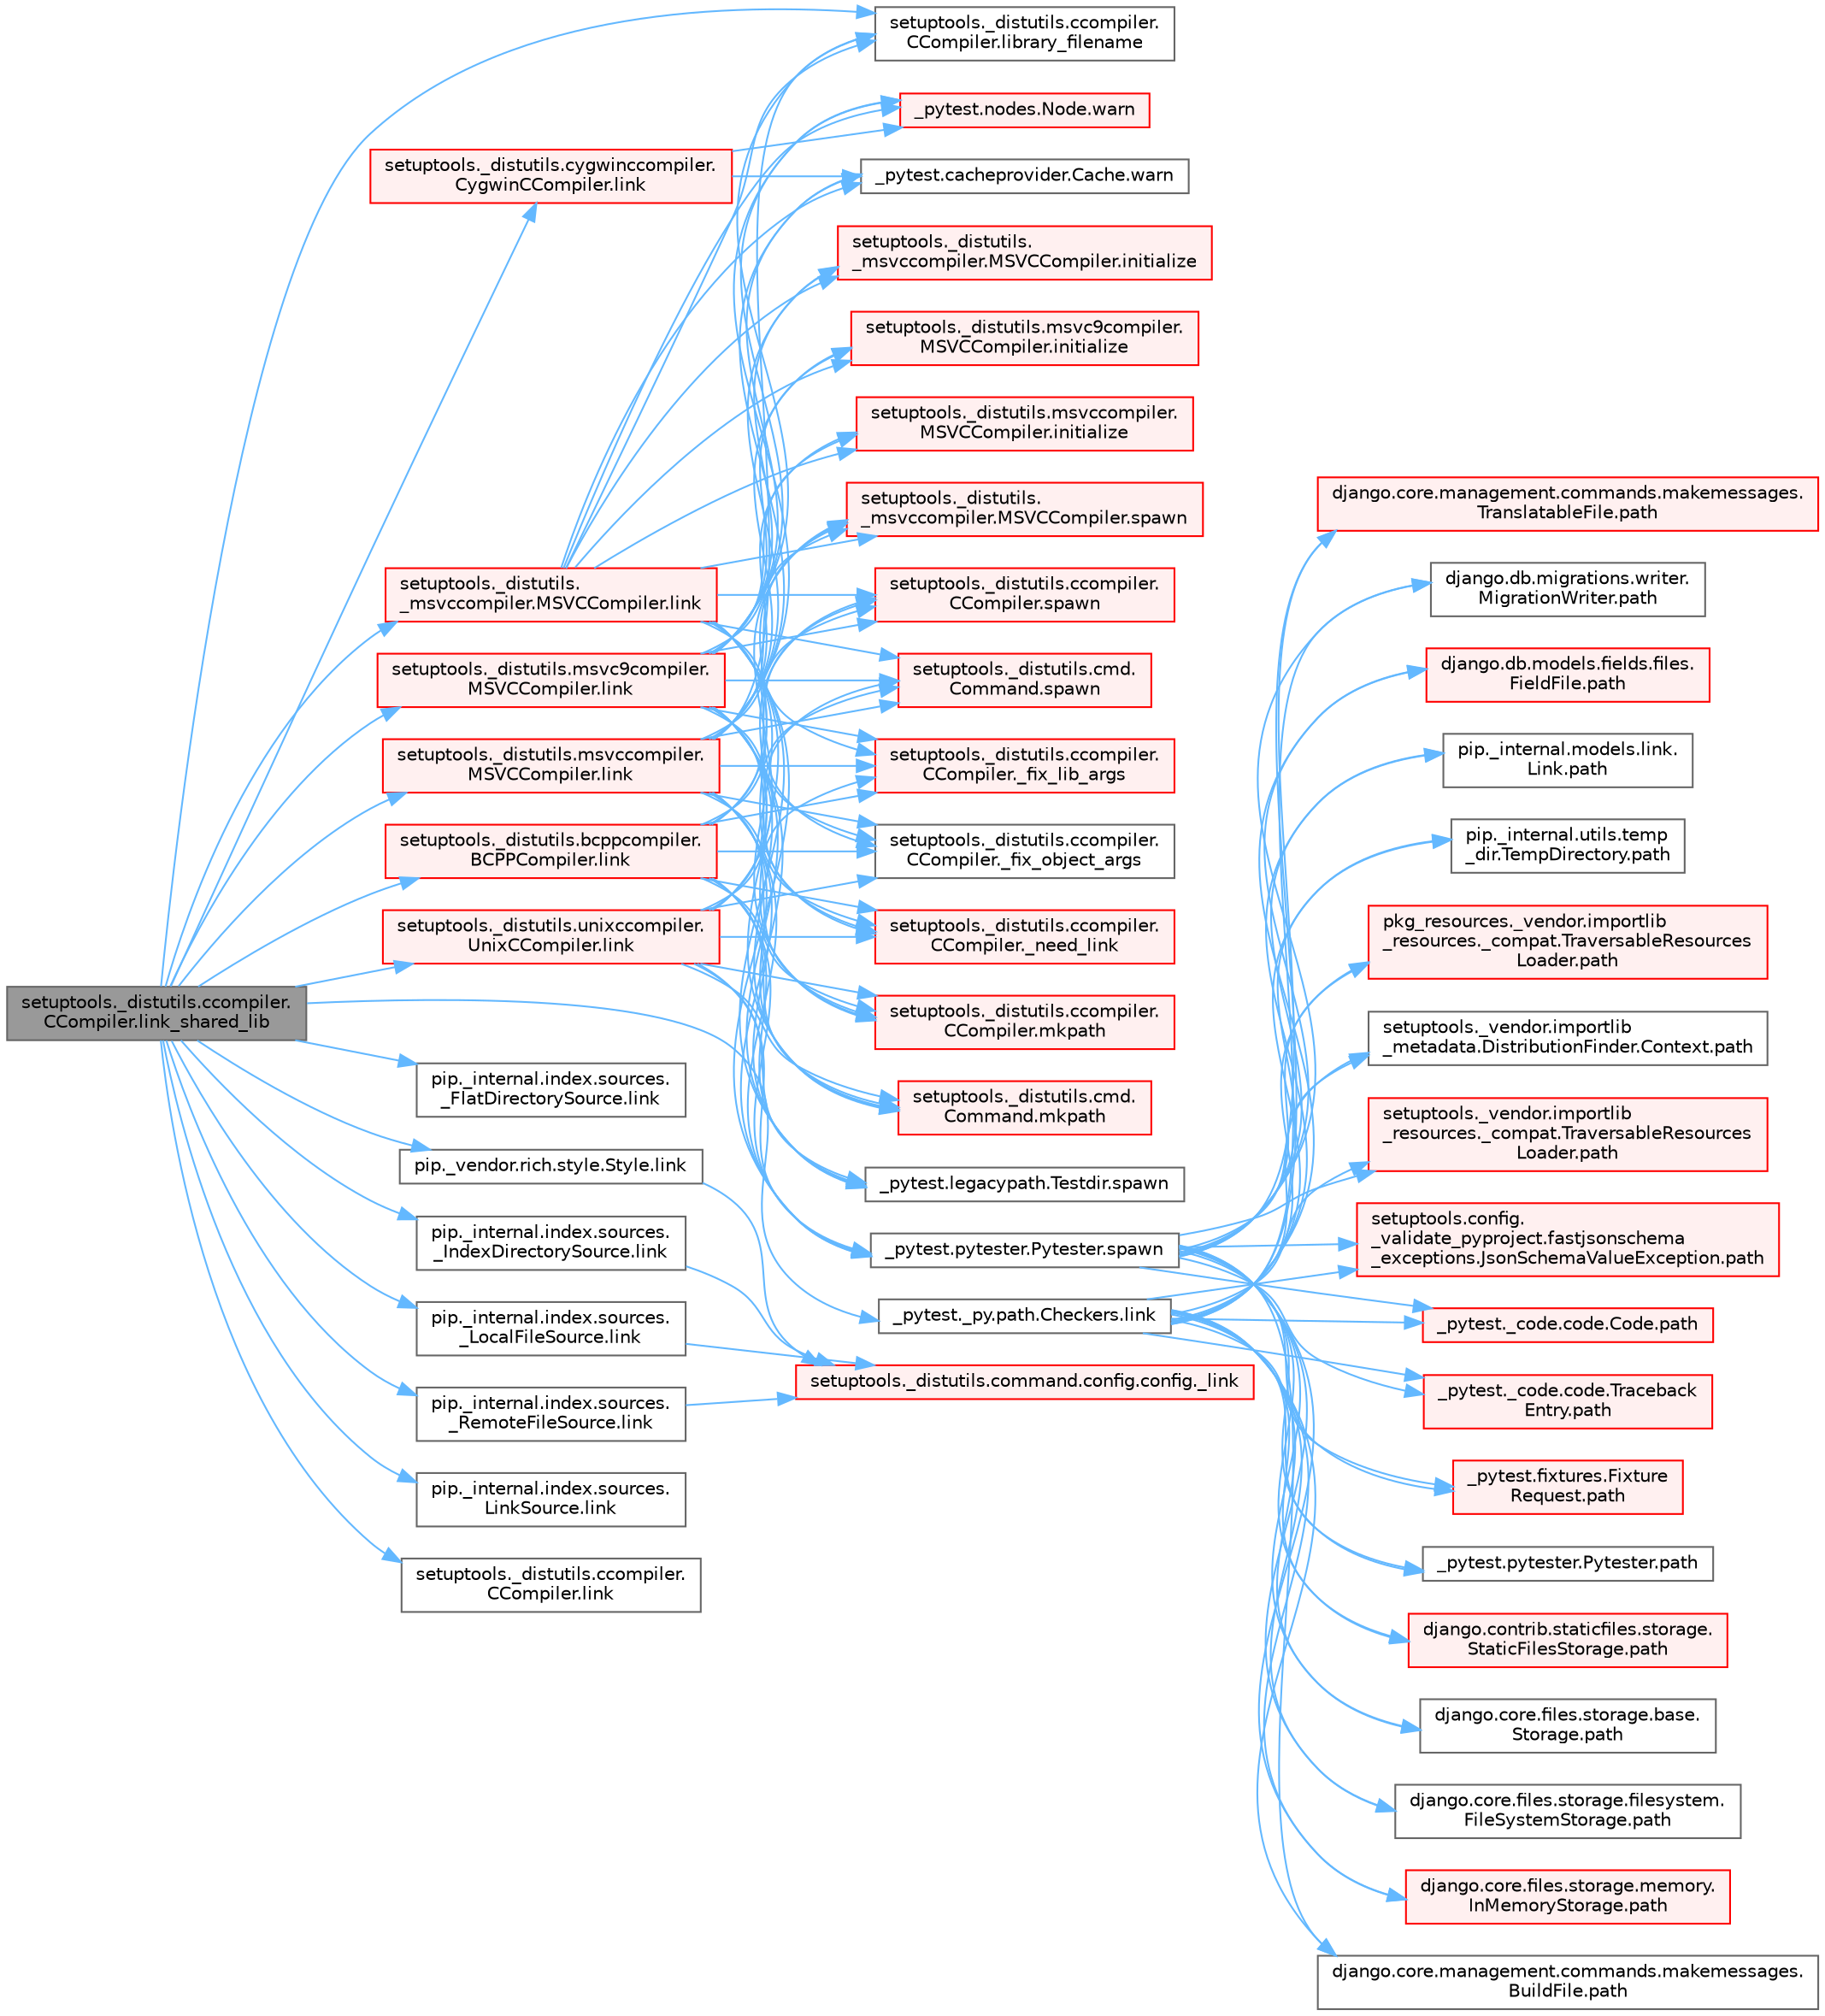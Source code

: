 digraph "setuptools._distutils.ccompiler.CCompiler.link_shared_lib"
{
 // LATEX_PDF_SIZE
  bgcolor="transparent";
  edge [fontname=Helvetica,fontsize=10,labelfontname=Helvetica,labelfontsize=10];
  node [fontname=Helvetica,fontsize=10,shape=box,height=0.2,width=0.4];
  rankdir="LR";
  Node1 [id="Node000001",label="setuptools._distutils.ccompiler.\lCCompiler.link_shared_lib",height=0.2,width=0.4,color="gray40", fillcolor="grey60", style="filled", fontcolor="black",tooltip=" "];
  Node1 -> Node2 [id="edge1_Node000001_Node000002",color="steelblue1",style="solid",tooltip=" "];
  Node2 [id="Node000002",label="setuptools._distutils.ccompiler.\lCCompiler.library_filename",height=0.2,width=0.4,color="grey40", fillcolor="white", style="filled",URL="$classsetuptools_1_1__distutils_1_1ccompiler_1_1_c_compiler.html#ad5c495d86dc0a8953c39e94c87a458c9",tooltip=" "];
  Node1 -> Node3 [id="edge2_Node000001_Node000003",color="steelblue1",style="solid",tooltip=" "];
  Node3 [id="Node000003",label="_pytest._py.path.Checkers.link",height=0.2,width=0.4,color="grey40", fillcolor="white", style="filled",URL="$class__pytest_1_1__py_1_1path_1_1_checkers.html#ae1bb1d33ce71e6e6c8cfbee302c75d21",tooltip=" "];
  Node3 -> Node4 [id="edge3_Node000003_Node000004",color="steelblue1",style="solid",tooltip=" "];
  Node4 [id="Node000004",label="_pytest._code.code.Code.path",height=0.2,width=0.4,color="red", fillcolor="#FFF0F0", style="filled",URL="$class__pytest_1_1__code_1_1code_1_1_code.html#a1dae55e90750fe77c7517f806a14d864",tooltip=" "];
  Node3 -> Node16 [id="edge4_Node000003_Node000016",color="steelblue1",style="solid",tooltip=" "];
  Node16 [id="Node000016",label="_pytest._code.code.Traceback\lEntry.path",height=0.2,width=0.4,color="red", fillcolor="#FFF0F0", style="filled",URL="$class__pytest_1_1__code_1_1code_1_1_traceback_entry.html#a5a88b9ae4623733566450a9e7d8387c0",tooltip=" "];
  Node3 -> Node18 [id="edge5_Node000003_Node000018",color="steelblue1",style="solid",tooltip=" "];
  Node18 [id="Node000018",label="_pytest.fixtures.Fixture\lRequest.path",height=0.2,width=0.4,color="red", fillcolor="#FFF0F0", style="filled",URL="$class__pytest_1_1fixtures_1_1_fixture_request.html#a6f6db59812d121b54cd67d5e434e1451",tooltip=" "];
  Node3 -> Node24 [id="edge6_Node000003_Node000024",color="steelblue1",style="solid",tooltip=" "];
  Node24 [id="Node000024",label="_pytest.pytester.Pytester.path",height=0.2,width=0.4,color="grey40", fillcolor="white", style="filled",URL="$class__pytest_1_1pytester_1_1_pytester.html#a403c804f74a87f5e5705774fa896cc1f",tooltip=" "];
  Node3 -> Node25 [id="edge7_Node000003_Node000025",color="steelblue1",style="solid",tooltip=" "];
  Node25 [id="Node000025",label="django.contrib.staticfiles.storage.\lStaticFilesStorage.path",height=0.2,width=0.4,color="red", fillcolor="#FFF0F0", style="filled",URL="$classdjango_1_1contrib_1_1staticfiles_1_1storage_1_1_static_files_storage.html#a4e96cc92fbde7423d1b74f3a50fc0bf6",tooltip=" "];
  Node3 -> Node471 [id="edge8_Node000003_Node000471",color="steelblue1",style="solid",tooltip=" "];
  Node471 [id="Node000471",label="django.core.files.storage.base.\lStorage.path",height=0.2,width=0.4,color="grey40", fillcolor="white", style="filled",URL="$classdjango_1_1core_1_1files_1_1storage_1_1base_1_1_storage.html#a9be8d49a55131dbbab2c5fd57f7e772c",tooltip=" "];
  Node3 -> Node472 [id="edge9_Node000003_Node000472",color="steelblue1",style="solid",tooltip=" "];
  Node472 [id="Node000472",label="django.core.files.storage.filesystem.\lFileSystemStorage.path",height=0.2,width=0.4,color="grey40", fillcolor="white", style="filled",URL="$classdjango_1_1core_1_1files_1_1storage_1_1filesystem_1_1_file_system_storage.html#abf8a7e88eedec3e1b2ea965cc0858d17",tooltip=" "];
  Node3 -> Node473 [id="edge10_Node000003_Node000473",color="steelblue1",style="solid",tooltip=" "];
  Node473 [id="Node000473",label="django.core.files.storage.memory.\lInMemoryStorage.path",height=0.2,width=0.4,color="red", fillcolor="#FFF0F0", style="filled",URL="$classdjango_1_1core_1_1files_1_1storage_1_1memory_1_1_in_memory_storage.html#a466c8e28fd11839318d2e4454b8ef89f",tooltip=" "];
  Node3 -> Node477 [id="edge11_Node000003_Node000477",color="steelblue1",style="solid",tooltip=" "];
  Node477 [id="Node000477",label="django.core.management.commands.makemessages.\lBuildFile.path",height=0.2,width=0.4,color="grey40", fillcolor="white", style="filled",URL="$classdjango_1_1core_1_1management_1_1commands_1_1makemessages_1_1_build_file.html#ac06388718e902543bc00a7c6565105fc",tooltip=" "];
  Node3 -> Node478 [id="edge12_Node000003_Node000478",color="steelblue1",style="solid",tooltip=" "];
  Node478 [id="Node000478",label="django.core.management.commands.makemessages.\lTranslatableFile.path",height=0.2,width=0.4,color="red", fillcolor="#FFF0F0", style="filled",URL="$classdjango_1_1core_1_1management_1_1commands_1_1makemessages_1_1_translatable_file.html#ad851d5e6b8a65f5915ccfd4a30fb8026",tooltip=" "];
  Node3 -> Node479 [id="edge13_Node000003_Node000479",color="steelblue1",style="solid",tooltip=" "];
  Node479 [id="Node000479",label="django.db.migrations.writer.\lMigrationWriter.path",height=0.2,width=0.4,color="grey40", fillcolor="white", style="filled",URL="$classdjango_1_1db_1_1migrations_1_1writer_1_1_migration_writer.html#a45469d67e8f80996c982470d36136184",tooltip=" "];
  Node3 -> Node480 [id="edge14_Node000003_Node000480",color="steelblue1",style="solid",tooltip=" "];
  Node480 [id="Node000480",label="django.db.models.fields.files.\lFieldFile.path",height=0.2,width=0.4,color="red", fillcolor="#FFF0F0", style="filled",URL="$classdjango_1_1db_1_1models_1_1fields_1_1files_1_1_field_file.html#ae91c4ed0643fb9bd8959d0db8eb44f80",tooltip=" "];
  Node3 -> Node576 [id="edge15_Node000003_Node000576",color="steelblue1",style="solid",tooltip=" "];
  Node576 [id="Node000576",label="pip._internal.models.link.\lLink.path",height=0.2,width=0.4,color="grey40", fillcolor="white", style="filled",URL="$classpip_1_1__internal_1_1models_1_1link_1_1_link.html#a30f454216dcb615e3ed986238490f180",tooltip=" "];
  Node3 -> Node577 [id="edge16_Node000003_Node000577",color="steelblue1",style="solid",tooltip=" "];
  Node577 [id="Node000577",label="pip._internal.utils.temp\l_dir.TempDirectory.path",height=0.2,width=0.4,color="grey40", fillcolor="white", style="filled",URL="$classpip_1_1__internal_1_1utils_1_1temp__dir_1_1_temp_directory.html#afe6b2d95c070c6570957de5696ff3a6e",tooltip=" "];
  Node3 -> Node578 [id="edge17_Node000003_Node000578",color="steelblue1",style="solid",tooltip=" "];
  Node578 [id="Node000578",label="pkg_resources._vendor.importlib\l_resources._compat.TraversableResources\lLoader.path",height=0.2,width=0.4,color="red", fillcolor="#FFF0F0", style="filled",URL="$classpkg__resources_1_1__vendor_1_1importlib__resources_1_1__compat_1_1_traversable_resources_loader.html#acfc17872a53cbe02f6c34eda2bb162f2",tooltip=" "];
  Node3 -> Node580 [id="edge18_Node000003_Node000580",color="steelblue1",style="solid",tooltip=" "];
  Node580 [id="Node000580",label="setuptools._vendor.importlib\l_metadata.DistributionFinder.Context.path",height=0.2,width=0.4,color="grey40", fillcolor="white", style="filled",URL="$classsetuptools_1_1__vendor_1_1importlib__metadata_1_1_distribution_finder_1_1_context.html#a84a429ddce40738ea5c0edb53799ee8d",tooltip=" "];
  Node3 -> Node581 [id="edge19_Node000003_Node000581",color="steelblue1",style="solid",tooltip=" "];
  Node581 [id="Node000581",label="setuptools._vendor.importlib\l_resources._compat.TraversableResources\lLoader.path",height=0.2,width=0.4,color="red", fillcolor="#FFF0F0", style="filled",URL="$classsetuptools_1_1__vendor_1_1importlib__resources_1_1__compat_1_1_traversable_resources_loader.html#a9b9cf5b6723d48f7a779b6ae71d53699",tooltip=" "];
  Node3 -> Node582 [id="edge20_Node000003_Node000582",color="steelblue1",style="solid",tooltip=" "];
  Node582 [id="Node000582",label="setuptools.config.\l_validate_pyproject.fastjsonschema\l_exceptions.JsonSchemaValueException.path",height=0.2,width=0.4,color="red", fillcolor="#FFF0F0", style="filled",URL="$classsetuptools_1_1config_1_1__validate__pyproject_1_1fastjsonschema__exceptions_1_1_json_schema_value_exception.html#a59179b3d1dc16c7087530bbc10bcf857",tooltip=" "];
  Node1 -> Node3924 [id="edge21_Node000001_Node003924",color="steelblue1",style="solid",tooltip=" "];
  Node3924 [id="Node003924",label="pip._internal.index.sources.\l_FlatDirectorySource.link",height=0.2,width=0.4,color="grey40", fillcolor="white", style="filled",URL="$classpip_1_1__internal_1_1index_1_1sources_1_1___flat_directory_source.html#a72114eb0d8af85d9e3e48aecdebe9884",tooltip=" "];
  Node1 -> Node3925 [id="edge22_Node000001_Node003925",color="steelblue1",style="solid",tooltip=" "];
  Node3925 [id="Node003925",label="pip._internal.index.sources.\l_IndexDirectorySource.link",height=0.2,width=0.4,color="grey40", fillcolor="white", style="filled",URL="$classpip_1_1__internal_1_1index_1_1sources_1_1___index_directory_source.html#a1f71a0b21e5744c2aec54ff5ed0b1d61",tooltip=" "];
  Node3925 -> Node2615 [id="edge23_Node003925_Node002615",color="steelblue1",style="solid",tooltip=" "];
  Node2615 [id="Node002615",label="setuptools._distutils.command.config.config._link",height=0.2,width=0.4,color="red", fillcolor="#FFF0F0", style="filled",URL="$classsetuptools_1_1__distutils_1_1command_1_1config_1_1config.html#a6428c1b2877435a2dc61c8b7f902027d",tooltip=" "];
  Node1 -> Node3926 [id="edge24_Node000001_Node003926",color="steelblue1",style="solid",tooltip=" "];
  Node3926 [id="Node003926",label="pip._internal.index.sources.\l_LocalFileSource.link",height=0.2,width=0.4,color="grey40", fillcolor="white", style="filled",URL="$classpip_1_1__internal_1_1index_1_1sources_1_1___local_file_source.html#a7245056ba93c5e70dfcc739a21d2db61",tooltip=" "];
  Node3926 -> Node2615 [id="edge25_Node003926_Node002615",color="steelblue1",style="solid",tooltip=" "];
  Node1 -> Node3927 [id="edge26_Node000001_Node003927",color="steelblue1",style="solid",tooltip=" "];
  Node3927 [id="Node003927",label="pip._internal.index.sources.\l_RemoteFileSource.link",height=0.2,width=0.4,color="grey40", fillcolor="white", style="filled",URL="$classpip_1_1__internal_1_1index_1_1sources_1_1___remote_file_source.html#a33ac3f66b6928ff6f76408d71d9f49ca",tooltip=" "];
  Node3927 -> Node2615 [id="edge27_Node003927_Node002615",color="steelblue1",style="solid",tooltip=" "];
  Node1 -> Node3928 [id="edge28_Node000001_Node003928",color="steelblue1",style="solid",tooltip=" "];
  Node3928 [id="Node003928",label="pip._internal.index.sources.\lLinkSource.link",height=0.2,width=0.4,color="grey40", fillcolor="white", style="filled",URL="$classpip_1_1__internal_1_1index_1_1sources_1_1_link_source.html#ace307062828f2ac764322297128ed112",tooltip=" "];
  Node1 -> Node3929 [id="edge29_Node000001_Node003929",color="steelblue1",style="solid",tooltip=" "];
  Node3929 [id="Node003929",label="pip._vendor.rich.style.Style.link",height=0.2,width=0.4,color="grey40", fillcolor="white", style="filled",URL="$classpip_1_1__vendor_1_1rich_1_1style_1_1_style.html#a5e26eff41ad8f16c69b784625ad5c61d",tooltip=" "];
  Node3929 -> Node2615 [id="edge30_Node003929_Node002615",color="steelblue1",style="solid",tooltip=" "];
  Node1 -> Node3930 [id="edge31_Node000001_Node003930",color="steelblue1",style="solid",tooltip=" "];
  Node3930 [id="Node003930",label="setuptools._distutils.\l_msvccompiler.MSVCCompiler.link",height=0.2,width=0.4,color="red", fillcolor="#FFF0F0", style="filled",URL="$classsetuptools_1_1__distutils_1_1__msvccompiler_1_1_m_s_v_c_compiler.html#aefba9a19cc1d7316a3755f96f4def5f7",tooltip=" "];
  Node3930 -> Node3931 [id="edge32_Node003930_Node003931",color="steelblue1",style="solid",tooltip=" "];
  Node3931 [id="Node003931",label="setuptools._distutils.ccompiler.\lCCompiler._fix_lib_args",height=0.2,width=0.4,color="red", fillcolor="#FFF0F0", style="filled",URL="$classsetuptools_1_1__distutils_1_1ccompiler_1_1_c_compiler.html#a7a2f98279b1c74840aa7301ea39f550c",tooltip=" "];
  Node3930 -> Node3932 [id="edge33_Node003930_Node003932",color="steelblue1",style="solid",tooltip=" "];
  Node3932 [id="Node003932",label="setuptools._distutils.ccompiler.\lCCompiler._fix_object_args",height=0.2,width=0.4,color="grey40", fillcolor="white", style="filled",URL="$classsetuptools_1_1__distutils_1_1ccompiler_1_1_c_compiler.html#ae049a81a4554f50bdc2ecbd7cf1f0696",tooltip=" "];
  Node3930 -> Node3933 [id="edge34_Node003930_Node003933",color="steelblue1",style="solid",tooltip=" "];
  Node3933 [id="Node003933",label="setuptools._distutils.ccompiler.\lCCompiler._need_link",height=0.2,width=0.4,color="red", fillcolor="#FFF0F0", style="filled",URL="$classsetuptools_1_1__distutils_1_1ccompiler_1_1_c_compiler.html#a53f61387a6cf8194a0159faa49e88d63",tooltip=" "];
  Node3930 -> Node3934 [id="edge35_Node003930_Node003934",color="steelblue1",style="solid",tooltip=" "];
  Node3934 [id="Node003934",label="setuptools._distutils.\l_msvccompiler.MSVCCompiler.initialize",height=0.2,width=0.4,color="red", fillcolor="#FFF0F0", style="filled",URL="$classsetuptools_1_1__distutils_1_1__msvccompiler_1_1_m_s_v_c_compiler.html#a43401b9cd5fe5aa3b85704cff01fda01",tooltip=" "];
  Node3930 -> Node3941 [id="edge36_Node003930_Node003941",color="steelblue1",style="solid",tooltip=" "];
  Node3941 [id="Node003941",label="setuptools._distutils.msvc9compiler.\lMSVCCompiler.initialize",height=0.2,width=0.4,color="red", fillcolor="#FFF0F0", style="filled",URL="$classsetuptools_1_1__distutils_1_1msvc9compiler_1_1_m_s_v_c_compiler.html#a94f057de1dc9158080035d0acd89412f",tooltip=" "];
  Node3930 -> Node3944 [id="edge37_Node003930_Node003944",color="steelblue1",style="solid",tooltip=" "];
  Node3944 [id="Node003944",label="setuptools._distutils.msvccompiler.\lMSVCCompiler.initialize",height=0.2,width=0.4,color="red", fillcolor="#FFF0F0", style="filled",URL="$classsetuptools_1_1__distutils_1_1msvccompiler_1_1_m_s_v_c_compiler.html#a622c75ec314a3e866578248e9bfcef28",tooltip=" "];
  Node3930 -> Node2 [id="edge38_Node003930_Node000002",color="steelblue1",style="solid",tooltip=" "];
  Node3930 -> Node3945 [id="edge39_Node003930_Node003945",color="steelblue1",style="solid",tooltip=" "];
  Node3945 [id="Node003945",label="setuptools._distutils.ccompiler.\lCCompiler.mkpath",height=0.2,width=0.4,color="red", fillcolor="#FFF0F0", style="filled",URL="$classsetuptools_1_1__distutils_1_1ccompiler_1_1_c_compiler.html#a84a377626d580d0a9c7af626de535910",tooltip=" "];
  Node3930 -> Node3946 [id="edge40_Node003930_Node003946",color="steelblue1",style="solid",tooltip=" "];
  Node3946 [id="Node003946",label="setuptools._distutils.cmd.\lCommand.mkpath",height=0.2,width=0.4,color="red", fillcolor="#FFF0F0", style="filled",URL="$classsetuptools_1_1__distutils_1_1cmd_1_1_command.html#ac5192d4d0c02e64755ea4a522d48c4ab",tooltip=" "];
  Node3930 -> Node2625 [id="edge41_Node003930_Node002625",color="steelblue1",style="solid",tooltip=" "];
  Node2625 [id="Node002625",label="_pytest.legacypath.Testdir.spawn",height=0.2,width=0.4,color="grey40", fillcolor="white", style="filled",URL="$class__pytest_1_1legacypath_1_1_testdir.html#a7b90d7cbf3ce3f79ac2880b56ffe3c9c",tooltip=" "];
  Node3930 -> Node2626 [id="edge42_Node003930_Node002626",color="steelblue1",style="solid",tooltip=" "];
  Node2626 [id="Node002626",label="_pytest.pytester.Pytester.spawn",height=0.2,width=0.4,color="grey40", fillcolor="white", style="filled",URL="$class__pytest_1_1pytester_1_1_pytester.html#abebb7155ff193e7514ef38b8569e6b58",tooltip=" "];
  Node2626 -> Node4 [id="edge43_Node002626_Node000004",color="steelblue1",style="solid",tooltip=" "];
  Node2626 -> Node16 [id="edge44_Node002626_Node000016",color="steelblue1",style="solid",tooltip=" "];
  Node2626 -> Node18 [id="edge45_Node002626_Node000018",color="steelblue1",style="solid",tooltip=" "];
  Node2626 -> Node24 [id="edge46_Node002626_Node000024",color="steelblue1",style="solid",tooltip=" "];
  Node2626 -> Node25 [id="edge47_Node002626_Node000025",color="steelblue1",style="solid",tooltip=" "];
  Node2626 -> Node471 [id="edge48_Node002626_Node000471",color="steelblue1",style="solid",tooltip=" "];
  Node2626 -> Node472 [id="edge49_Node002626_Node000472",color="steelblue1",style="solid",tooltip=" "];
  Node2626 -> Node473 [id="edge50_Node002626_Node000473",color="steelblue1",style="solid",tooltip=" "];
  Node2626 -> Node477 [id="edge51_Node002626_Node000477",color="steelblue1",style="solid",tooltip=" "];
  Node2626 -> Node478 [id="edge52_Node002626_Node000478",color="steelblue1",style="solid",tooltip=" "];
  Node2626 -> Node479 [id="edge53_Node002626_Node000479",color="steelblue1",style="solid",tooltip=" "];
  Node2626 -> Node480 [id="edge54_Node002626_Node000480",color="steelblue1",style="solid",tooltip=" "];
  Node2626 -> Node576 [id="edge55_Node002626_Node000576",color="steelblue1",style="solid",tooltip=" "];
  Node2626 -> Node577 [id="edge56_Node002626_Node000577",color="steelblue1",style="solid",tooltip=" "];
  Node2626 -> Node578 [id="edge57_Node002626_Node000578",color="steelblue1",style="solid",tooltip=" "];
  Node2626 -> Node580 [id="edge58_Node002626_Node000580",color="steelblue1",style="solid",tooltip=" "];
  Node2626 -> Node581 [id="edge59_Node002626_Node000581",color="steelblue1",style="solid",tooltip=" "];
  Node2626 -> Node582 [id="edge60_Node002626_Node000582",color="steelblue1",style="solid",tooltip=" "];
  Node3930 -> Node2627 [id="edge61_Node003930_Node002627",color="steelblue1",style="solid",tooltip=" "];
  Node2627 [id="Node002627",label="setuptools._distutils.\l_msvccompiler.MSVCCompiler.spawn",height=0.2,width=0.4,color="red", fillcolor="#FFF0F0", style="filled",URL="$classsetuptools_1_1__distutils_1_1__msvccompiler_1_1_m_s_v_c_compiler.html#a9aa3de4c16c1786efcbc72a361aadb66",tooltip=" "];
  Node3930 -> Node2629 [id="edge62_Node003930_Node002629",color="steelblue1",style="solid",tooltip=" "];
  Node2629 [id="Node002629",label="setuptools._distutils.ccompiler.\lCCompiler.spawn",height=0.2,width=0.4,color="red", fillcolor="#FFF0F0", style="filled",URL="$classsetuptools_1_1__distutils_1_1ccompiler_1_1_c_compiler.html#af513247d5bdabdc090f42e431d7da74f",tooltip=" "];
  Node3930 -> Node2632 [id="edge63_Node003930_Node002632",color="steelblue1",style="solid",tooltip=" "];
  Node2632 [id="Node002632",label="setuptools._distutils.cmd.\lCommand.spawn",height=0.2,width=0.4,color="red", fillcolor="#FFF0F0", style="filled",URL="$classsetuptools_1_1__distutils_1_1cmd_1_1_command.html#a9d990023ef8ad29009426c7facf05efb",tooltip=" "];
  Node3930 -> Node2438 [id="edge64_Node003930_Node002438",color="steelblue1",style="solid",tooltip=" "];
  Node2438 [id="Node002438",label="_pytest.cacheprovider.Cache.warn",height=0.2,width=0.4,color="grey40", fillcolor="white", style="filled",URL="$class__pytest_1_1cacheprovider_1_1_cache.html#a59056dfff8733ba939dfd3caf3bb00da",tooltip=" "];
  Node3930 -> Node2439 [id="edge65_Node003930_Node002439",color="steelblue1",style="solid",tooltip=" "];
  Node2439 [id="Node002439",label="_pytest.nodes.Node.warn",height=0.2,width=0.4,color="red", fillcolor="#FFF0F0", style="filled",URL="$class__pytest_1_1nodes_1_1_node.html#a5d6333688a90229efb19e6f63b7b0746",tooltip=" "];
  Node1 -> Node3947 [id="edge66_Node000001_Node003947",color="steelblue1",style="solid",tooltip=" "];
  Node3947 [id="Node003947",label="setuptools._distutils.bcppcompiler.\lBCPPCompiler.link",height=0.2,width=0.4,color="red", fillcolor="#FFF0F0", style="filled",URL="$classsetuptools_1_1__distutils_1_1bcppcompiler_1_1_b_c_p_p_compiler.html#a9207773d36ecabdd197469c6dcff5e41",tooltip=" "];
  Node3947 -> Node3931 [id="edge67_Node003947_Node003931",color="steelblue1",style="solid",tooltip=" "];
  Node3947 -> Node3932 [id="edge68_Node003947_Node003932",color="steelblue1",style="solid",tooltip=" "];
  Node3947 -> Node3933 [id="edge69_Node003947_Node003933",color="steelblue1",style="solid",tooltip=" "];
  Node3947 -> Node3945 [id="edge70_Node003947_Node003945",color="steelblue1",style="solid",tooltip=" "];
  Node3947 -> Node3946 [id="edge71_Node003947_Node003946",color="steelblue1",style="solid",tooltip=" "];
  Node3947 -> Node2625 [id="edge72_Node003947_Node002625",color="steelblue1",style="solid",tooltip=" "];
  Node3947 -> Node2626 [id="edge73_Node003947_Node002626",color="steelblue1",style="solid",tooltip=" "];
  Node3947 -> Node2627 [id="edge74_Node003947_Node002627",color="steelblue1",style="solid",tooltip=" "];
  Node3947 -> Node2629 [id="edge75_Node003947_Node002629",color="steelblue1",style="solid",tooltip=" "];
  Node3947 -> Node2632 [id="edge76_Node003947_Node002632",color="steelblue1",style="solid",tooltip=" "];
  Node1 -> Node4139 [id="edge77_Node000001_Node004139",color="steelblue1",style="solid",tooltip=" "];
  Node4139 [id="Node004139",label="setuptools._distutils.ccompiler.\lCCompiler.link",height=0.2,width=0.4,color="grey40", fillcolor="white", style="filled",URL="$classsetuptools_1_1__distutils_1_1ccompiler_1_1_c_compiler.html#afd4eb4b2ab5d1b5fdcea1e56f4c35c0b",tooltip=" "];
  Node1 -> Node4140 [id="edge78_Node000001_Node004140",color="steelblue1",style="solid",tooltip=" "];
  Node4140 [id="Node004140",label="setuptools._distutils.cygwinccompiler.\lCygwinCCompiler.link",height=0.2,width=0.4,color="red", fillcolor="#FFF0F0", style="filled",URL="$classsetuptools_1_1__distutils_1_1cygwinccompiler_1_1_cygwin_c_compiler.html#a90d2f2ffa74da0002fe22b41afc2cc2f",tooltip=" "];
  Node4140 -> Node2438 [id="edge79_Node004140_Node002438",color="steelblue1",style="solid",tooltip=" "];
  Node4140 -> Node2439 [id="edge80_Node004140_Node002439",color="steelblue1",style="solid",tooltip=" "];
  Node1 -> Node4141 [id="edge81_Node000001_Node004141",color="steelblue1",style="solid",tooltip=" "];
  Node4141 [id="Node004141",label="setuptools._distutils.msvc9compiler.\lMSVCCompiler.link",height=0.2,width=0.4,color="red", fillcolor="#FFF0F0", style="filled",URL="$classsetuptools_1_1__distutils_1_1msvc9compiler_1_1_m_s_v_c_compiler.html#a0c96b6aa97f0cccac88db8bc4220274f",tooltip=" "];
  Node4141 -> Node3931 [id="edge82_Node004141_Node003931",color="steelblue1",style="solid",tooltip=" "];
  Node4141 -> Node3932 [id="edge83_Node004141_Node003932",color="steelblue1",style="solid",tooltip=" "];
  Node4141 -> Node3933 [id="edge84_Node004141_Node003933",color="steelblue1",style="solid",tooltip=" "];
  Node4141 -> Node3934 [id="edge85_Node004141_Node003934",color="steelblue1",style="solid",tooltip=" "];
  Node4141 -> Node3941 [id="edge86_Node004141_Node003941",color="steelblue1",style="solid",tooltip=" "];
  Node4141 -> Node3944 [id="edge87_Node004141_Node003944",color="steelblue1",style="solid",tooltip=" "];
  Node4141 -> Node2 [id="edge88_Node004141_Node000002",color="steelblue1",style="solid",tooltip=" "];
  Node4141 -> Node3945 [id="edge89_Node004141_Node003945",color="steelblue1",style="solid",tooltip=" "];
  Node4141 -> Node3946 [id="edge90_Node004141_Node003946",color="steelblue1",style="solid",tooltip=" "];
  Node4141 -> Node2625 [id="edge91_Node004141_Node002625",color="steelblue1",style="solid",tooltip=" "];
  Node4141 -> Node2626 [id="edge92_Node004141_Node002626",color="steelblue1",style="solid",tooltip=" "];
  Node4141 -> Node2627 [id="edge93_Node004141_Node002627",color="steelblue1",style="solid",tooltip=" "];
  Node4141 -> Node2629 [id="edge94_Node004141_Node002629",color="steelblue1",style="solid",tooltip=" "];
  Node4141 -> Node2632 [id="edge95_Node004141_Node002632",color="steelblue1",style="solid",tooltip=" "];
  Node4141 -> Node2438 [id="edge96_Node004141_Node002438",color="steelblue1",style="solid",tooltip=" "];
  Node4141 -> Node2439 [id="edge97_Node004141_Node002439",color="steelblue1",style="solid",tooltip=" "];
  Node1 -> Node4145 [id="edge98_Node000001_Node004145",color="steelblue1",style="solid",tooltip=" "];
  Node4145 [id="Node004145",label="setuptools._distutils.msvccompiler.\lMSVCCompiler.link",height=0.2,width=0.4,color="red", fillcolor="#FFF0F0", style="filled",URL="$classsetuptools_1_1__distutils_1_1msvccompiler_1_1_m_s_v_c_compiler.html#a99e371debe387deabeae0b75e3b70af5",tooltip=" "];
  Node4145 -> Node3931 [id="edge99_Node004145_Node003931",color="steelblue1",style="solid",tooltip=" "];
  Node4145 -> Node3932 [id="edge100_Node004145_Node003932",color="steelblue1",style="solid",tooltip=" "];
  Node4145 -> Node3933 [id="edge101_Node004145_Node003933",color="steelblue1",style="solid",tooltip=" "];
  Node4145 -> Node3934 [id="edge102_Node004145_Node003934",color="steelblue1",style="solid",tooltip=" "];
  Node4145 -> Node3941 [id="edge103_Node004145_Node003941",color="steelblue1",style="solid",tooltip=" "];
  Node4145 -> Node3944 [id="edge104_Node004145_Node003944",color="steelblue1",style="solid",tooltip=" "];
  Node4145 -> Node2 [id="edge105_Node004145_Node000002",color="steelblue1",style="solid",tooltip=" "];
  Node4145 -> Node3945 [id="edge106_Node004145_Node003945",color="steelblue1",style="solid",tooltip=" "];
  Node4145 -> Node3946 [id="edge107_Node004145_Node003946",color="steelblue1",style="solid",tooltip=" "];
  Node4145 -> Node2625 [id="edge108_Node004145_Node002625",color="steelblue1",style="solid",tooltip=" "];
  Node4145 -> Node2626 [id="edge109_Node004145_Node002626",color="steelblue1",style="solid",tooltip=" "];
  Node4145 -> Node2627 [id="edge110_Node004145_Node002627",color="steelblue1",style="solid",tooltip=" "];
  Node4145 -> Node2629 [id="edge111_Node004145_Node002629",color="steelblue1",style="solid",tooltip=" "];
  Node4145 -> Node2632 [id="edge112_Node004145_Node002632",color="steelblue1",style="solid",tooltip=" "];
  Node4145 -> Node2438 [id="edge113_Node004145_Node002438",color="steelblue1",style="solid",tooltip=" "];
  Node4145 -> Node2439 [id="edge114_Node004145_Node002439",color="steelblue1",style="solid",tooltip=" "];
  Node1 -> Node4146 [id="edge115_Node000001_Node004146",color="steelblue1",style="solid",tooltip=" "];
  Node4146 [id="Node004146",label="setuptools._distutils.unixccompiler.\lUnixCCompiler.link",height=0.2,width=0.4,color="red", fillcolor="#FFF0F0", style="filled",URL="$classsetuptools_1_1__distutils_1_1unixccompiler_1_1_unix_c_compiler.html#a77a8b7a9acb4b236ba8cfc5c2f8dac7d",tooltip=" "];
  Node4146 -> Node3931 [id="edge116_Node004146_Node003931",color="steelblue1",style="solid",tooltip=" "];
  Node4146 -> Node3932 [id="edge117_Node004146_Node003932",color="steelblue1",style="solid",tooltip=" "];
  Node4146 -> Node3933 [id="edge118_Node004146_Node003933",color="steelblue1",style="solid",tooltip=" "];
  Node4146 -> Node3945 [id="edge119_Node004146_Node003945",color="steelblue1",style="solid",tooltip=" "];
  Node4146 -> Node3946 [id="edge120_Node004146_Node003946",color="steelblue1",style="solid",tooltip=" "];
  Node4146 -> Node2625 [id="edge121_Node004146_Node002625",color="steelblue1",style="solid",tooltip=" "];
  Node4146 -> Node2626 [id="edge122_Node004146_Node002626",color="steelblue1",style="solid",tooltip=" "];
  Node4146 -> Node2627 [id="edge123_Node004146_Node002627",color="steelblue1",style="solid",tooltip=" "];
  Node4146 -> Node2629 [id="edge124_Node004146_Node002629",color="steelblue1",style="solid",tooltip=" "];
  Node4146 -> Node2632 [id="edge125_Node004146_Node002632",color="steelblue1",style="solid",tooltip=" "];
}
